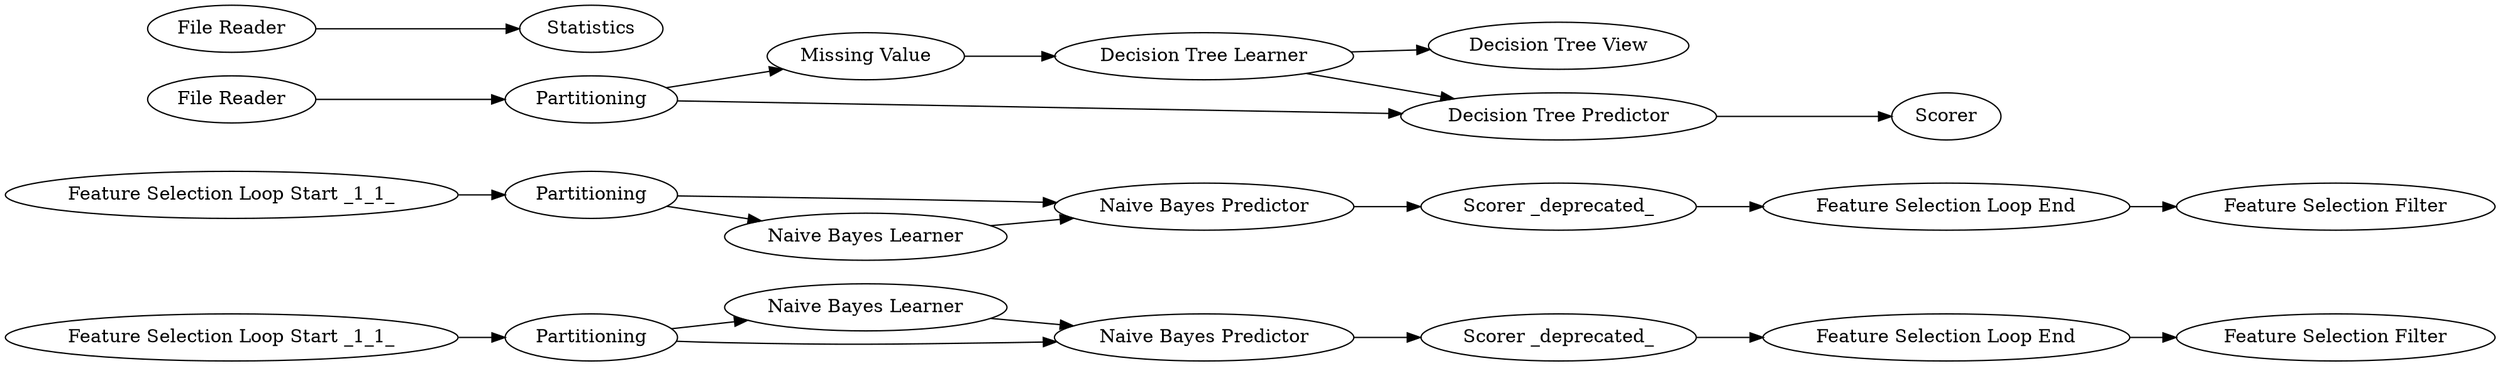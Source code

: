 digraph {
	"-7618021575191635943_10" [label="Naive Bayes Learner"]
	"-6010007378978676325_3" [label="Feature Selection Filter"]
	"-6010007378978676325_10" [label="Naive Bayes Predictor"]
	"-6010007378978676325_7" [label="Scorer _deprecated_"]
	"7162229475959751583_12" [label=Partitioning]
	"-6010007378978676325_8" [label="Feature Selection Loop Start _1_1_"]
	"7162229475959751583_8" [label="File Reader"]
	"-7618021575191635943_8" [label="Feature Selection Loop Start _1_1_"]
	"-6010007378978676325_11" [label="Naive Bayes Learner"]
	"-7618021575191635943_7" [label="Scorer _deprecated_"]
	"-7618021575191635943_3" [label="Feature Selection Filter"]
	"7162229475959751583_17" [label="Decision Tree View"]
	"7162229475959751583_5" [label="File Reader"]
	"-7618021575191635943_6" [label=Partitioning]
	"7162229475959751583_11" [label="Missing Value"]
	"7162229475959751583_7" [label=Scorer]
	"-6010007378978676325_2" [label="Feature Selection Loop End"]
	"-6010007378978676325_6" [label=Partitioning]
	"7162229475959751583_15" [label="Decision Tree Learner"]
	"7162229475959751583_16" [label="Decision Tree Predictor"]
	"-7618021575191635943_9" [label="Naive Bayes Predictor"]
	"-7618021575191635943_2" [label="Feature Selection Loop End"]
	"7162229475959751583_19" [label=Statistics]
	"-7618021575191635943_9" -> "-7618021575191635943_7"
	"-7618021575191635943_10" -> "-7618021575191635943_9"
	"-7618021575191635943_7" -> "-7618021575191635943_2"
	"-6010007378978676325_2" -> "-6010007378978676325_3"
	"7162229475959751583_8" -> "7162229475959751583_19"
	"-7618021575191635943_6" -> "-7618021575191635943_10"
	"-6010007378978676325_11" -> "-6010007378978676325_10"
	"-7618021575191635943_6" -> "-7618021575191635943_9"
	"7162229475959751583_16" -> "7162229475959751583_7"
	"7162229475959751583_11" -> "7162229475959751583_15"
	"-7618021575191635943_2" -> "-7618021575191635943_3"
	"7162229475959751583_15" -> "7162229475959751583_17"
	"7162229475959751583_12" -> "7162229475959751583_11"
	"7162229475959751583_15" -> "7162229475959751583_16"
	"7162229475959751583_12" -> "7162229475959751583_16"
	"-6010007378978676325_6" -> "-6010007378978676325_11"
	"7162229475959751583_5" -> "7162229475959751583_12"
	"-6010007378978676325_10" -> "-6010007378978676325_7"
	"-7618021575191635943_8" -> "-7618021575191635943_6"
	"-6010007378978676325_8" -> "-6010007378978676325_6"
	"-6010007378978676325_7" -> "-6010007378978676325_2"
	"-6010007378978676325_6" -> "-6010007378978676325_10"
	rankdir=LR
}
